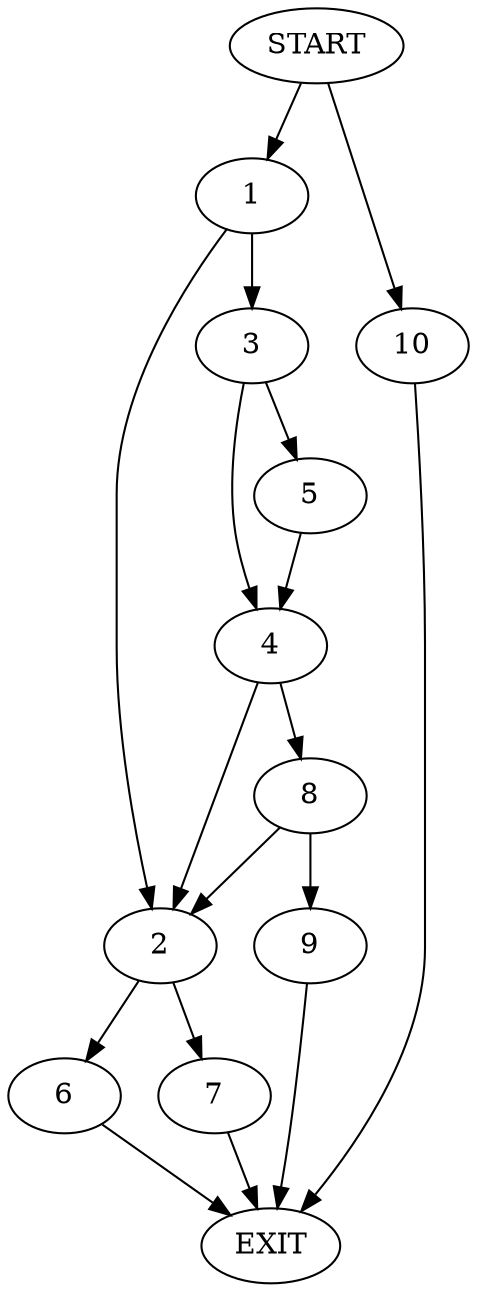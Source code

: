 digraph {
0 [label="START"]
11 [label="EXIT"]
0 -> 1
1 -> 2
1 -> 3
3 -> 4
3 -> 5
2 -> 6
2 -> 7
5 -> 4
4 -> 2
4 -> 8
8 -> 2
8 -> 9
9 -> 11
6 -> 11
7 -> 11
0 -> 10
10 -> 11
}
